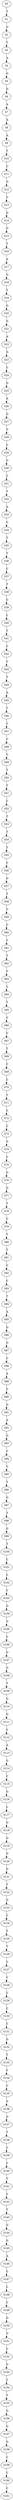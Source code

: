 strict digraph  {
	S0 -> S1 [ label = T ];
	S1 -> S2 [ label = G ];
	S2 -> S3 [ label = T ];
	S3 -> S4 [ label = A ];
	S4 -> S5 [ label = G ];
	S5 -> S6 [ label = G ];
	S6 -> S7 [ label = A ];
	S7 -> S8 [ label = A ];
	S8 -> S9 [ label = A ];
	S9 -> S10 [ label = T ];
	S10 -> S11 [ label = C ];
	S11 -> S12 [ label = G ];
	S12 -> S13 [ label = C ];
	S13 -> S14 [ label = G ];
	S14 -> S15 [ label = G ];
	S15 -> S16 [ label = T ];
	S16 -> S17 [ label = A ];
	S17 -> S18 [ label = G ];
	S18 -> S19 [ label = T ];
	S19 -> S20 [ label = G ];
	S20 -> S21 [ label = G ];
	S21 -> S22 [ label = A ];
	S22 -> S23 [ label = G ];
	S23 -> S24 [ label = C ];
	S24 -> S25 [ label = G ];
	S25 -> S26 [ label = A ];
	S26 -> S27 [ label = G ];
	S27 -> S28 [ label = C ];
	S28 -> S29 [ label = C ];
	S29 -> S30 [ label = G ];
	S30 -> S31 [ label = C ];
	S31 -> S32 [ label = T ];
	S32 -> S33 [ label = A ];
	S33 -> S34 [ label = C ];
	S34 -> S35 [ label = T ];
	S35 -> S36 [ label = T ];
	S36 -> S37 [ label = C ];
	S37 -> S38 [ label = T ];
	S38 -> S39 [ label = C ];
	S39 -> S40 [ label = C ];
	S40 -> S41 [ label = T ];
	S41 -> S42 [ label = C ];
	S42 -> S43 [ label = C ];
	S43 -> S44 [ label = T ];
	S44 -> S45 [ label = A ];
	S45 -> S46 [ label = C ];
	S46 -> S47 [ label = C ];
	S47 -> S48 [ label = C ];
	S48 -> S49 [ label = C ];
	S49 -> S50 [ label = T ];
	S50 -> S51 [ label = T ];
	S51 -> S52 [ label = C ];
	S52 -> S53 [ label = T ];
	S53 -> S54 [ label = T ];
	S54 -> S55 [ label = T ];
	S55 -> S56 [ label = C ];
	S56 -> S57 [ label = G ];
	S57 -> S58 [ label = T ];
	S58 -> S59 [ label = C ];
	S59 -> S60 [ label = C ];
	S60 -> S61 [ label = C ];
	S61 -> S62 [ label = T ];
	S62 -> S63 [ label = C ];
	S63 -> S64 [ label = C ];
	S64 -> S65 [ label = T ];
	S65 -> S66 [ label = C ];
	S66 -> S67 [ label = C ];
	S67 -> S68 [ label = T ];
	S68 -> S69 [ label = C ];
	S69 -> S70 [ label = C ];
	S70 -> S71 [ label = T ];
	S71 -> S72 [ label = C ];
	S72 -> S73 [ label = C ];
	S73 -> S74 [ label = G ];
	S74 -> S75 [ label = C ];
	S75 -> S76 [ label = G ];
	S76 -> S77 [ label = G ];
	S77 -> S78 [ label = T ];
	S78 -> S79 [ label = C ];
	S79 -> S80 [ label = T ];
	S80 -> S81 [ label = T ];
	S81 -> S82 [ label = C ];
	S82 -> S83 [ label = C ];
	S83 -> S84 [ label = T ];
	S84 -> S85 [ label = A ];
	S85 -> S86 [ label = G ];
	S86 -> S87 [ label = G ];
	S87 -> S88 [ label = C ];
	S88 -> S89 [ label = A ];
	S89 -> S90 [ label = C ];
	S90 -> S91 [ label = G ];
	S91 -> S92 [ label = A ];
	S92 -> S93 [ label = G ];
	S93 -> S94 [ label = C ];
	S94 -> S95 [ label = C ];
	S95 -> S96 [ label = T ];
	S96 -> S97 [ label = G ];
	S97 -> S98 [ label = T ];
	S98 -> S99 [ label = G ];
	S99 -> S100 [ label = T ];
	S100 -> S101 [ label = C ];
	S101 -> S102 [ label = C ];
	S102 -> S103 [ label = C ];
	S103 -> S104 [ label = G ];
	S104 -> S105 [ label = G ];
	S105 -> S106 [ label = C ];
	S106 -> S107 [ label = G ];
	S107 -> S108 [ label = G ];
	S108 -> S109 [ label = T ];
	S109 -> S110 [ label = G ];
	S110 -> S111 [ label = G ];
	S111 -> S112 [ label = C ];
	S112 -> S113 [ label = A ];
	S113 -> S114 [ label = G ];
	S114 -> S115 [ label = C ];
	S115 -> S116 [ label = G ];
	S116 -> S117 [ label = C ];
	S117 -> S118 [ label = G ];
	S118 -> S119 [ label = G ];
	S119 -> S120 [ label = G ];
	S120 -> S121 [ label = G ];
	S121 -> S122 [ label = T ];
	S122 -> S123 [ label = G ];
	S123 -> S124 [ label = C ];
	S124 -> S125 [ label = T ];
	S125 -> S126 [ label = T ];
	S126 -> S127 [ label = C ];
	S127 -> S128 [ label = C ];
	S128 -> S129 [ label = C ];
	S129 -> S130 [ label = C ];
	S130 -> S131 [ label = C ];
	S131 -> S132 [ label = G ];
	S132 -> S133 [ label = T ];
	S133 -> S134 [ label = C ];
	S134 -> S135 [ label = C ];
	S135 -> S136 [ label = G ];
	S136 -> S137 [ label = G ];
	S137 -> S138 [ label = T ];
	S138 -> S139 [ label = C ];
	S139 -> S140 [ label = C ];
	S140 -> S141 [ label = T ];
	S141 -> S142 [ label = C ];
	S142 -> S143 [ label = T ];
	S143 -> S144 [ label = G ];
	S144 -> S145 [ label = G ];
	S145 -> S146 [ label = A ];
	S146 -> S147 [ label = C ];
	S147 -> S148 [ label = C ];
	S148 -> S149 [ label = C ];
	S149 -> S150 [ label = G ];
	S150 -> S151 [ label = G ];
	S151 -> S152 [ label = C ];
	S152 -> S153 [ label = G ];
	S153 -> S154 [ label = C ];
	S154 -> S155 [ label = T ];
	S155 -> S156 [ label = G ];
	S156 -> S157 [ label = G ];
	S157 -> S158 [ label = G ];
	S158 -> S159 [ label = C ];
	S159 -> S160 [ label = C ];
	S160 -> S161 [ label = C ];
}
